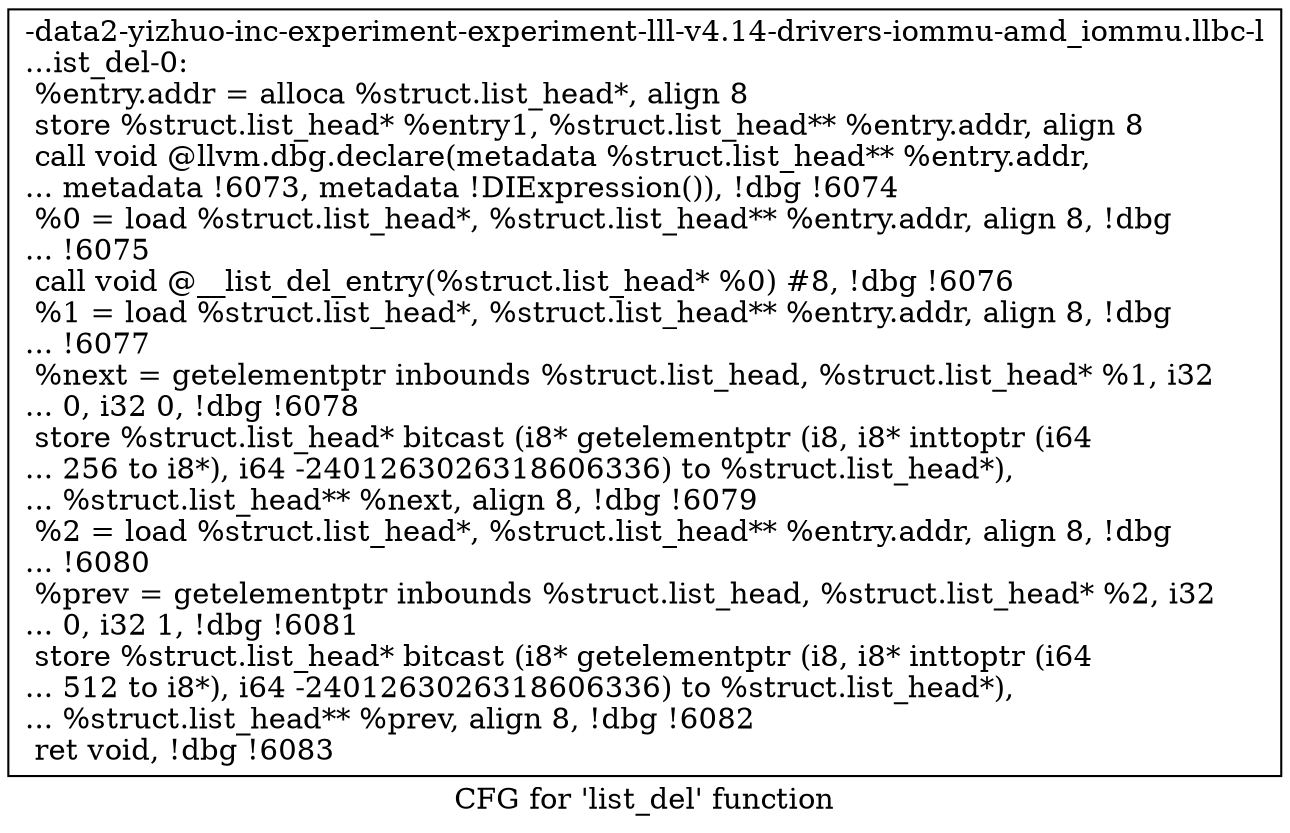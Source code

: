 digraph "CFG for 'list_del' function" {
	label="CFG for 'list_del' function";

	Node0x561b94782870 [shape=record,label="{-data2-yizhuo-inc-experiment-experiment-lll-v4.14-drivers-iommu-amd_iommu.llbc-l\l...ist_del-0:\l  %entry.addr = alloca %struct.list_head*, align 8\l  store %struct.list_head* %entry1, %struct.list_head** %entry.addr, align 8\l  call void @llvm.dbg.declare(metadata %struct.list_head** %entry.addr,\l... metadata !6073, metadata !DIExpression()), !dbg !6074\l  %0 = load %struct.list_head*, %struct.list_head** %entry.addr, align 8, !dbg\l... !6075\l  call void @__list_del_entry(%struct.list_head* %0) #8, !dbg !6076\l  %1 = load %struct.list_head*, %struct.list_head** %entry.addr, align 8, !dbg\l... !6077\l  %next = getelementptr inbounds %struct.list_head, %struct.list_head* %1, i32\l... 0, i32 0, !dbg !6078\l  store %struct.list_head* bitcast (i8* getelementptr (i8, i8* inttoptr (i64\l... 256 to i8*), i64 -2401263026318606336) to %struct.list_head*),\l... %struct.list_head** %next, align 8, !dbg !6079\l  %2 = load %struct.list_head*, %struct.list_head** %entry.addr, align 8, !dbg\l... !6080\l  %prev = getelementptr inbounds %struct.list_head, %struct.list_head* %2, i32\l... 0, i32 1, !dbg !6081\l  store %struct.list_head* bitcast (i8* getelementptr (i8, i8* inttoptr (i64\l... 512 to i8*), i64 -2401263026318606336) to %struct.list_head*),\l... %struct.list_head** %prev, align 8, !dbg !6082\l  ret void, !dbg !6083\l}"];
}
